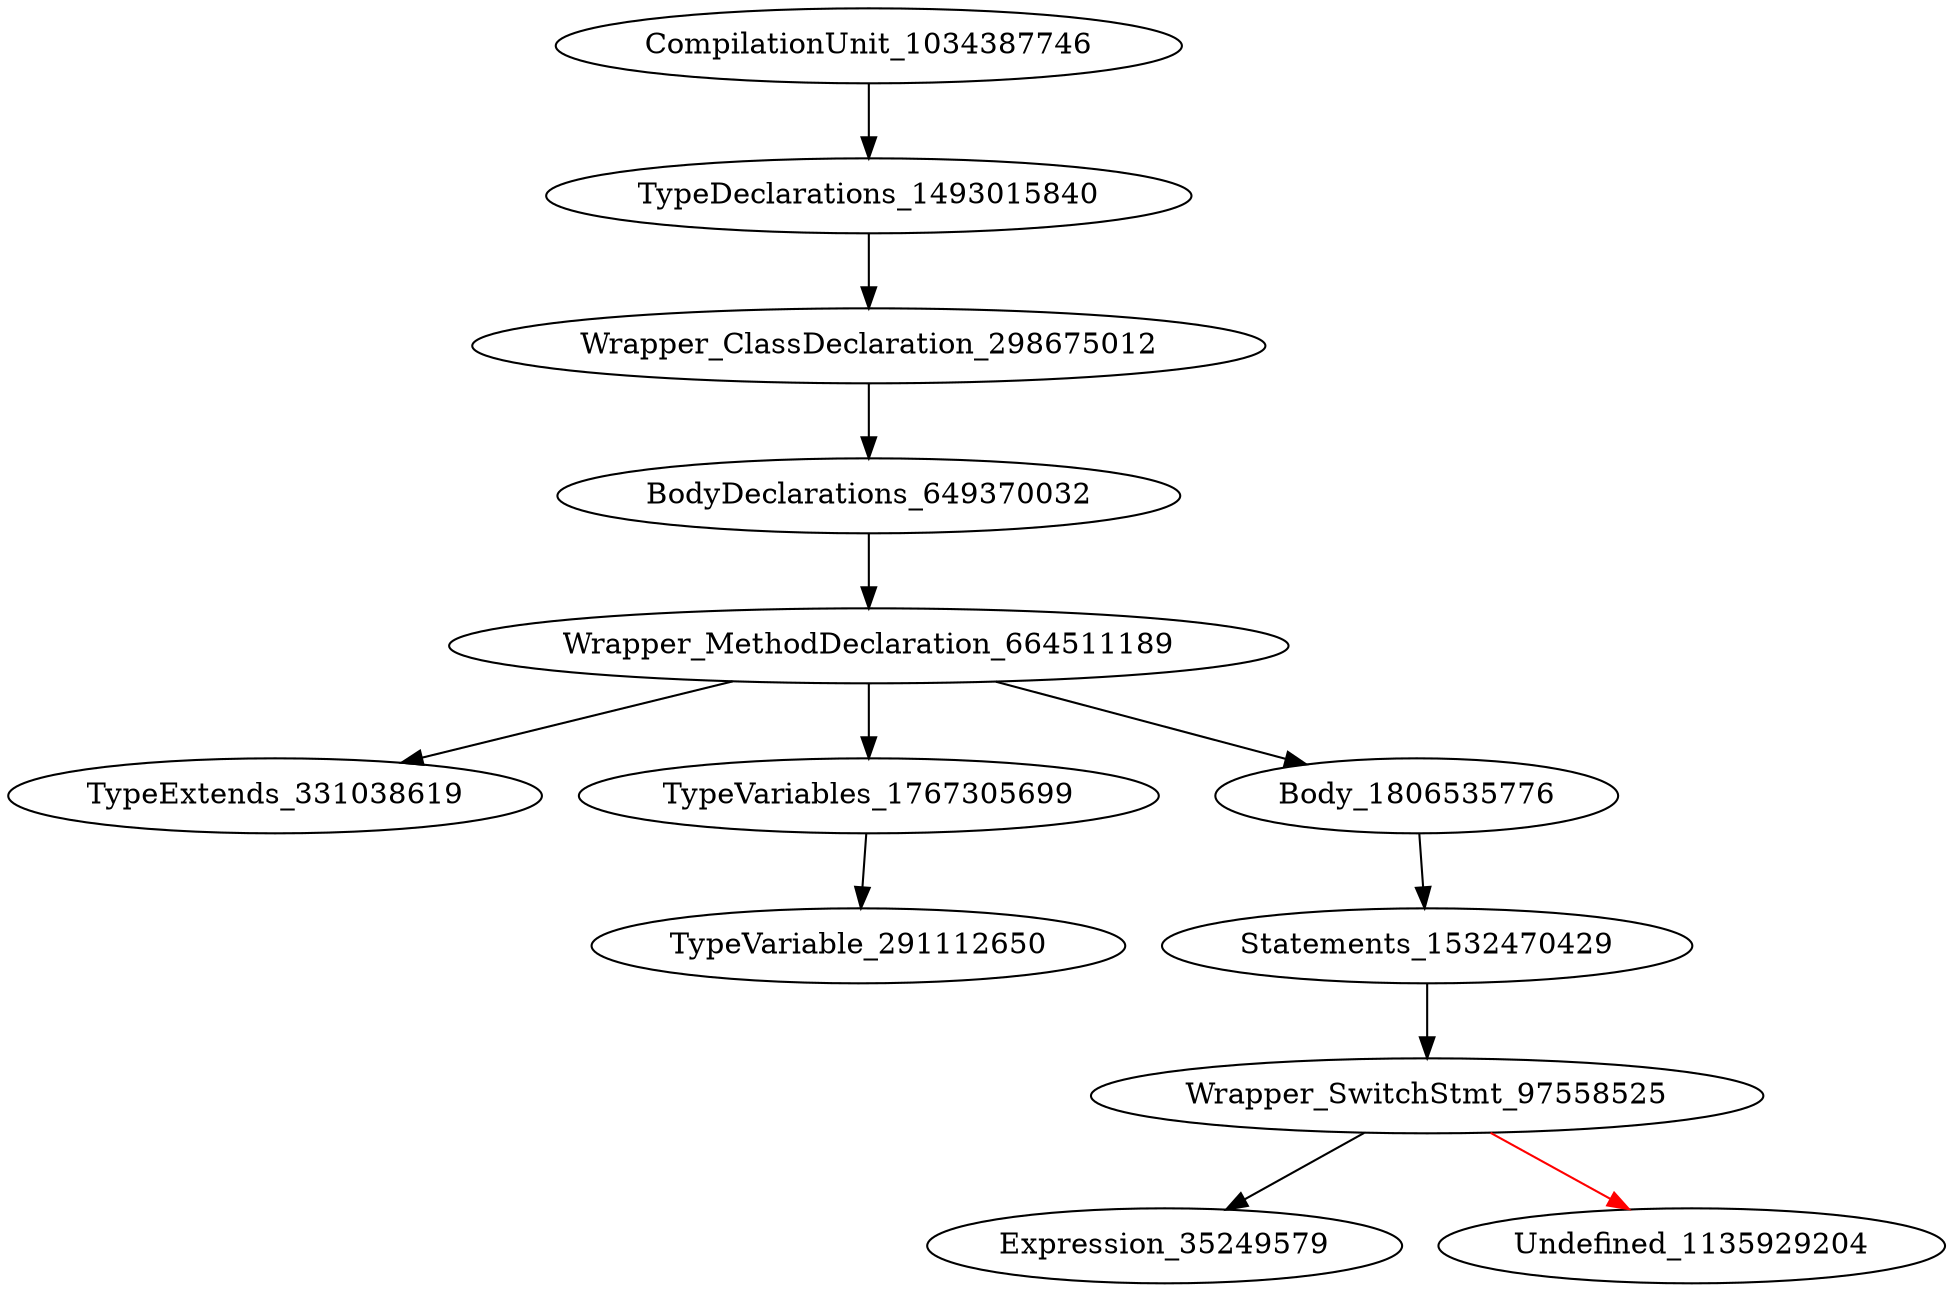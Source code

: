 digraph {
CompilationUnit_1034387746 -> TypeDeclarations_1493015840
TypeDeclarations_1493015840 -> Wrapper_ClassDeclaration_298675012
Wrapper_ClassDeclaration_298675012 -> BodyDeclarations_649370032
BodyDeclarations_649370032 -> Wrapper_MethodDeclaration_664511189
Wrapper_MethodDeclaration_664511189 -> TypeExtends_331038619
Wrapper_MethodDeclaration_664511189 -> TypeVariables_1767305699
Wrapper_MethodDeclaration_664511189 -> Body_1806535776
TypeVariables_1767305699 -> TypeVariable_291112650
Body_1806535776 -> Statements_1532470429
Statements_1532470429 -> Wrapper_SwitchStmt_97558525
Wrapper_SwitchStmt_97558525 -> Expression_35249579
Wrapper_SwitchStmt_97558525 -> Undefined_1135929204 [color = red] 
}